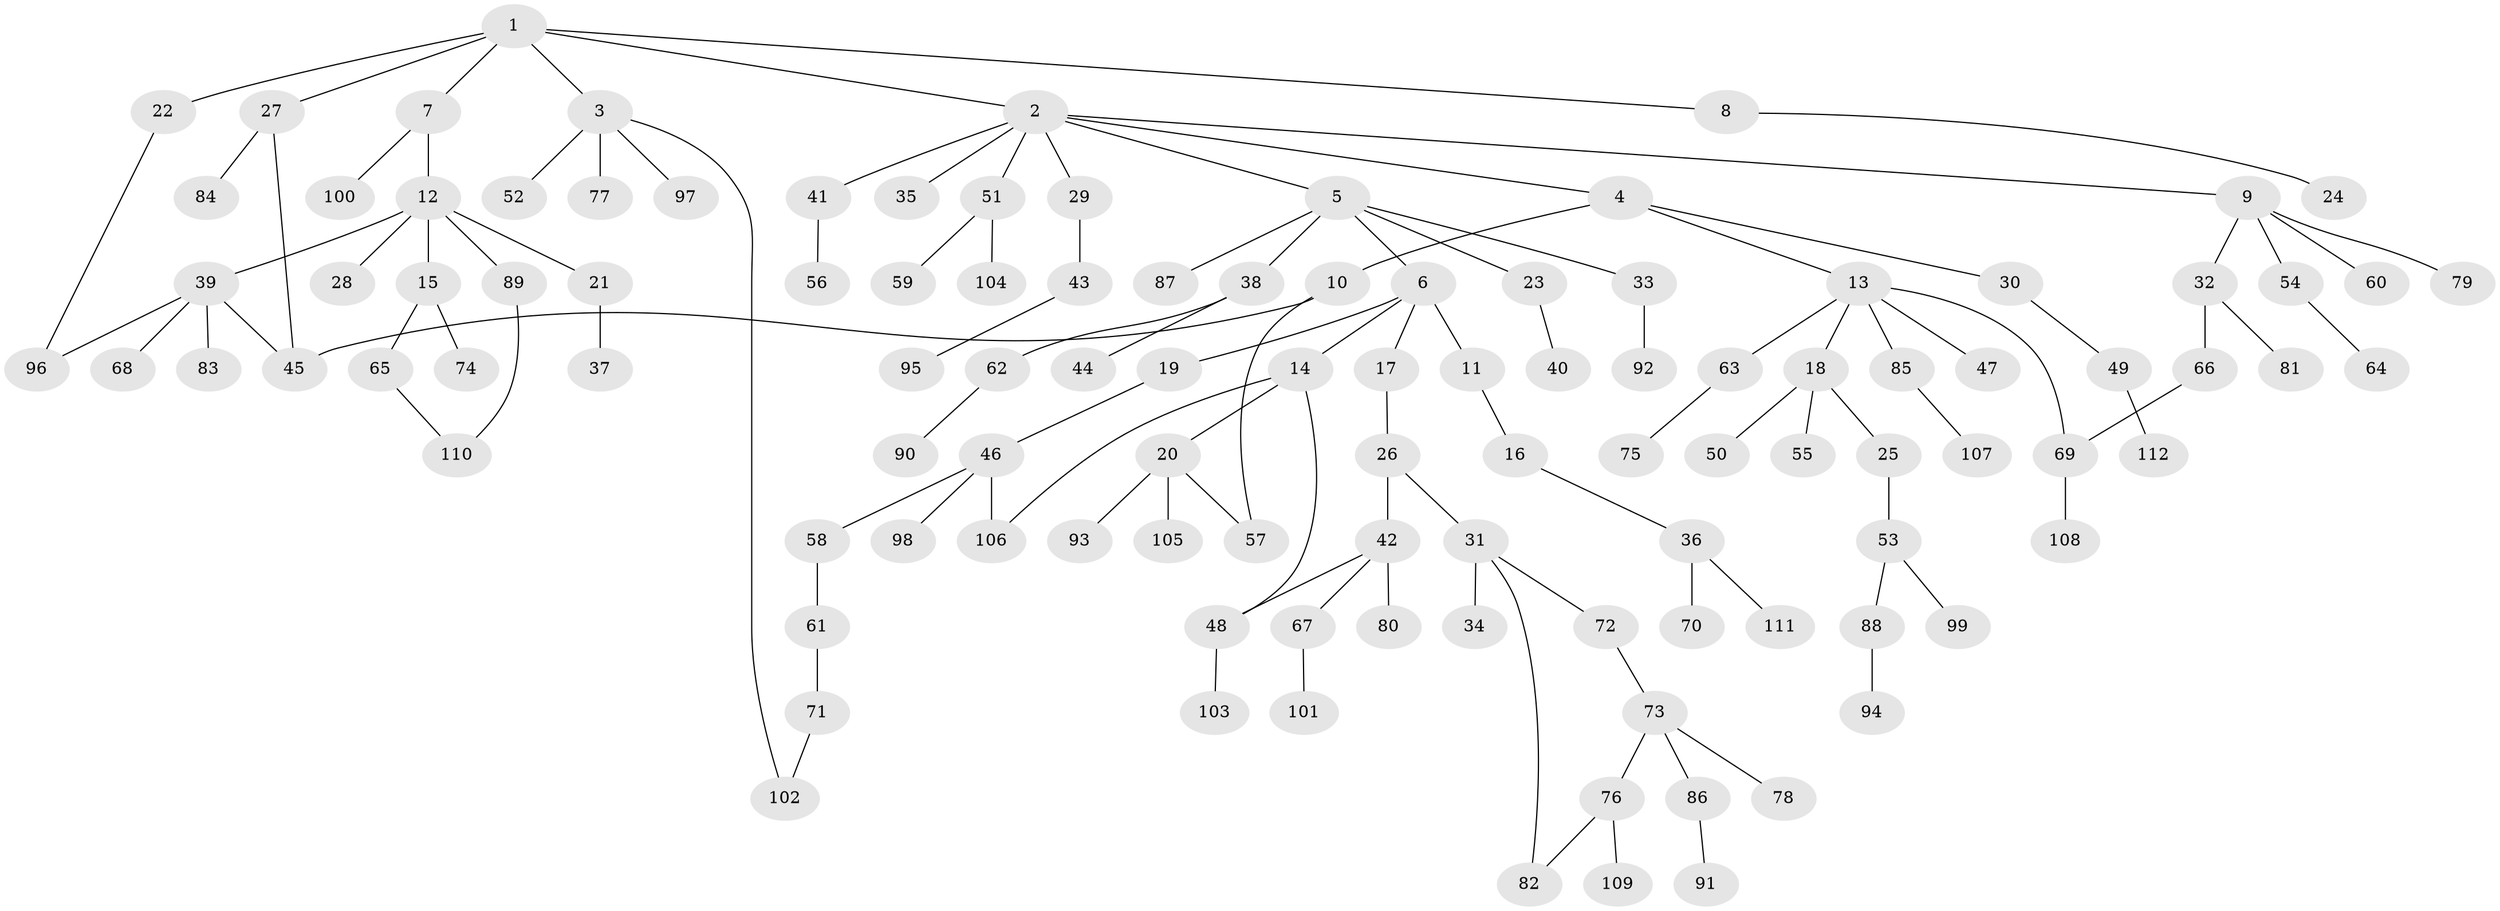 // coarse degree distribution, {12: 0.014925373134328358, 5: 0.029850746268656716, 4: 0.04477611940298507, 6: 0.014925373134328358, 7: 0.029850746268656716, 1: 0.44776119402985076, 3: 0.1791044776119403, 2: 0.23880597014925373}
// Generated by graph-tools (version 1.1) at 2025/16/03/04/25 18:16:52]
// undirected, 112 vertices, 121 edges
graph export_dot {
graph [start="1"]
  node [color=gray90,style=filled];
  1;
  2;
  3;
  4;
  5;
  6;
  7;
  8;
  9;
  10;
  11;
  12;
  13;
  14;
  15;
  16;
  17;
  18;
  19;
  20;
  21;
  22;
  23;
  24;
  25;
  26;
  27;
  28;
  29;
  30;
  31;
  32;
  33;
  34;
  35;
  36;
  37;
  38;
  39;
  40;
  41;
  42;
  43;
  44;
  45;
  46;
  47;
  48;
  49;
  50;
  51;
  52;
  53;
  54;
  55;
  56;
  57;
  58;
  59;
  60;
  61;
  62;
  63;
  64;
  65;
  66;
  67;
  68;
  69;
  70;
  71;
  72;
  73;
  74;
  75;
  76;
  77;
  78;
  79;
  80;
  81;
  82;
  83;
  84;
  85;
  86;
  87;
  88;
  89;
  90;
  91;
  92;
  93;
  94;
  95;
  96;
  97;
  98;
  99;
  100;
  101;
  102;
  103;
  104;
  105;
  106;
  107;
  108;
  109;
  110;
  111;
  112;
  1 -- 2;
  1 -- 3;
  1 -- 7;
  1 -- 8;
  1 -- 22;
  1 -- 27;
  2 -- 4;
  2 -- 5;
  2 -- 9;
  2 -- 29;
  2 -- 35;
  2 -- 41;
  2 -- 51;
  3 -- 52;
  3 -- 77;
  3 -- 97;
  3 -- 102;
  4 -- 10;
  4 -- 13;
  4 -- 30;
  5 -- 6;
  5 -- 23;
  5 -- 33;
  5 -- 38;
  5 -- 87;
  6 -- 11;
  6 -- 14;
  6 -- 17;
  6 -- 19;
  7 -- 12;
  7 -- 100;
  8 -- 24;
  9 -- 32;
  9 -- 54;
  9 -- 60;
  9 -- 79;
  10 -- 45;
  10 -- 57;
  11 -- 16;
  12 -- 15;
  12 -- 21;
  12 -- 28;
  12 -- 39;
  12 -- 89;
  13 -- 18;
  13 -- 47;
  13 -- 63;
  13 -- 85;
  13 -- 69;
  14 -- 20;
  14 -- 106;
  14 -- 48;
  15 -- 65;
  15 -- 74;
  16 -- 36;
  17 -- 26;
  18 -- 25;
  18 -- 50;
  18 -- 55;
  19 -- 46;
  20 -- 57;
  20 -- 93;
  20 -- 105;
  21 -- 37;
  22 -- 96;
  23 -- 40;
  25 -- 53;
  26 -- 31;
  26 -- 42;
  27 -- 84;
  27 -- 45;
  29 -- 43;
  30 -- 49;
  31 -- 34;
  31 -- 72;
  31 -- 82;
  32 -- 66;
  32 -- 81;
  33 -- 92;
  36 -- 70;
  36 -- 111;
  38 -- 44;
  38 -- 62;
  39 -- 45;
  39 -- 68;
  39 -- 83;
  39 -- 96;
  41 -- 56;
  42 -- 48;
  42 -- 67;
  42 -- 80;
  43 -- 95;
  46 -- 58;
  46 -- 98;
  46 -- 106;
  48 -- 103;
  49 -- 112;
  51 -- 59;
  51 -- 104;
  53 -- 88;
  53 -- 99;
  54 -- 64;
  58 -- 61;
  61 -- 71;
  62 -- 90;
  63 -- 75;
  65 -- 110;
  66 -- 69;
  67 -- 101;
  69 -- 108;
  71 -- 102;
  72 -- 73;
  73 -- 76;
  73 -- 78;
  73 -- 86;
  76 -- 82;
  76 -- 109;
  85 -- 107;
  86 -- 91;
  88 -- 94;
  89 -- 110;
}
